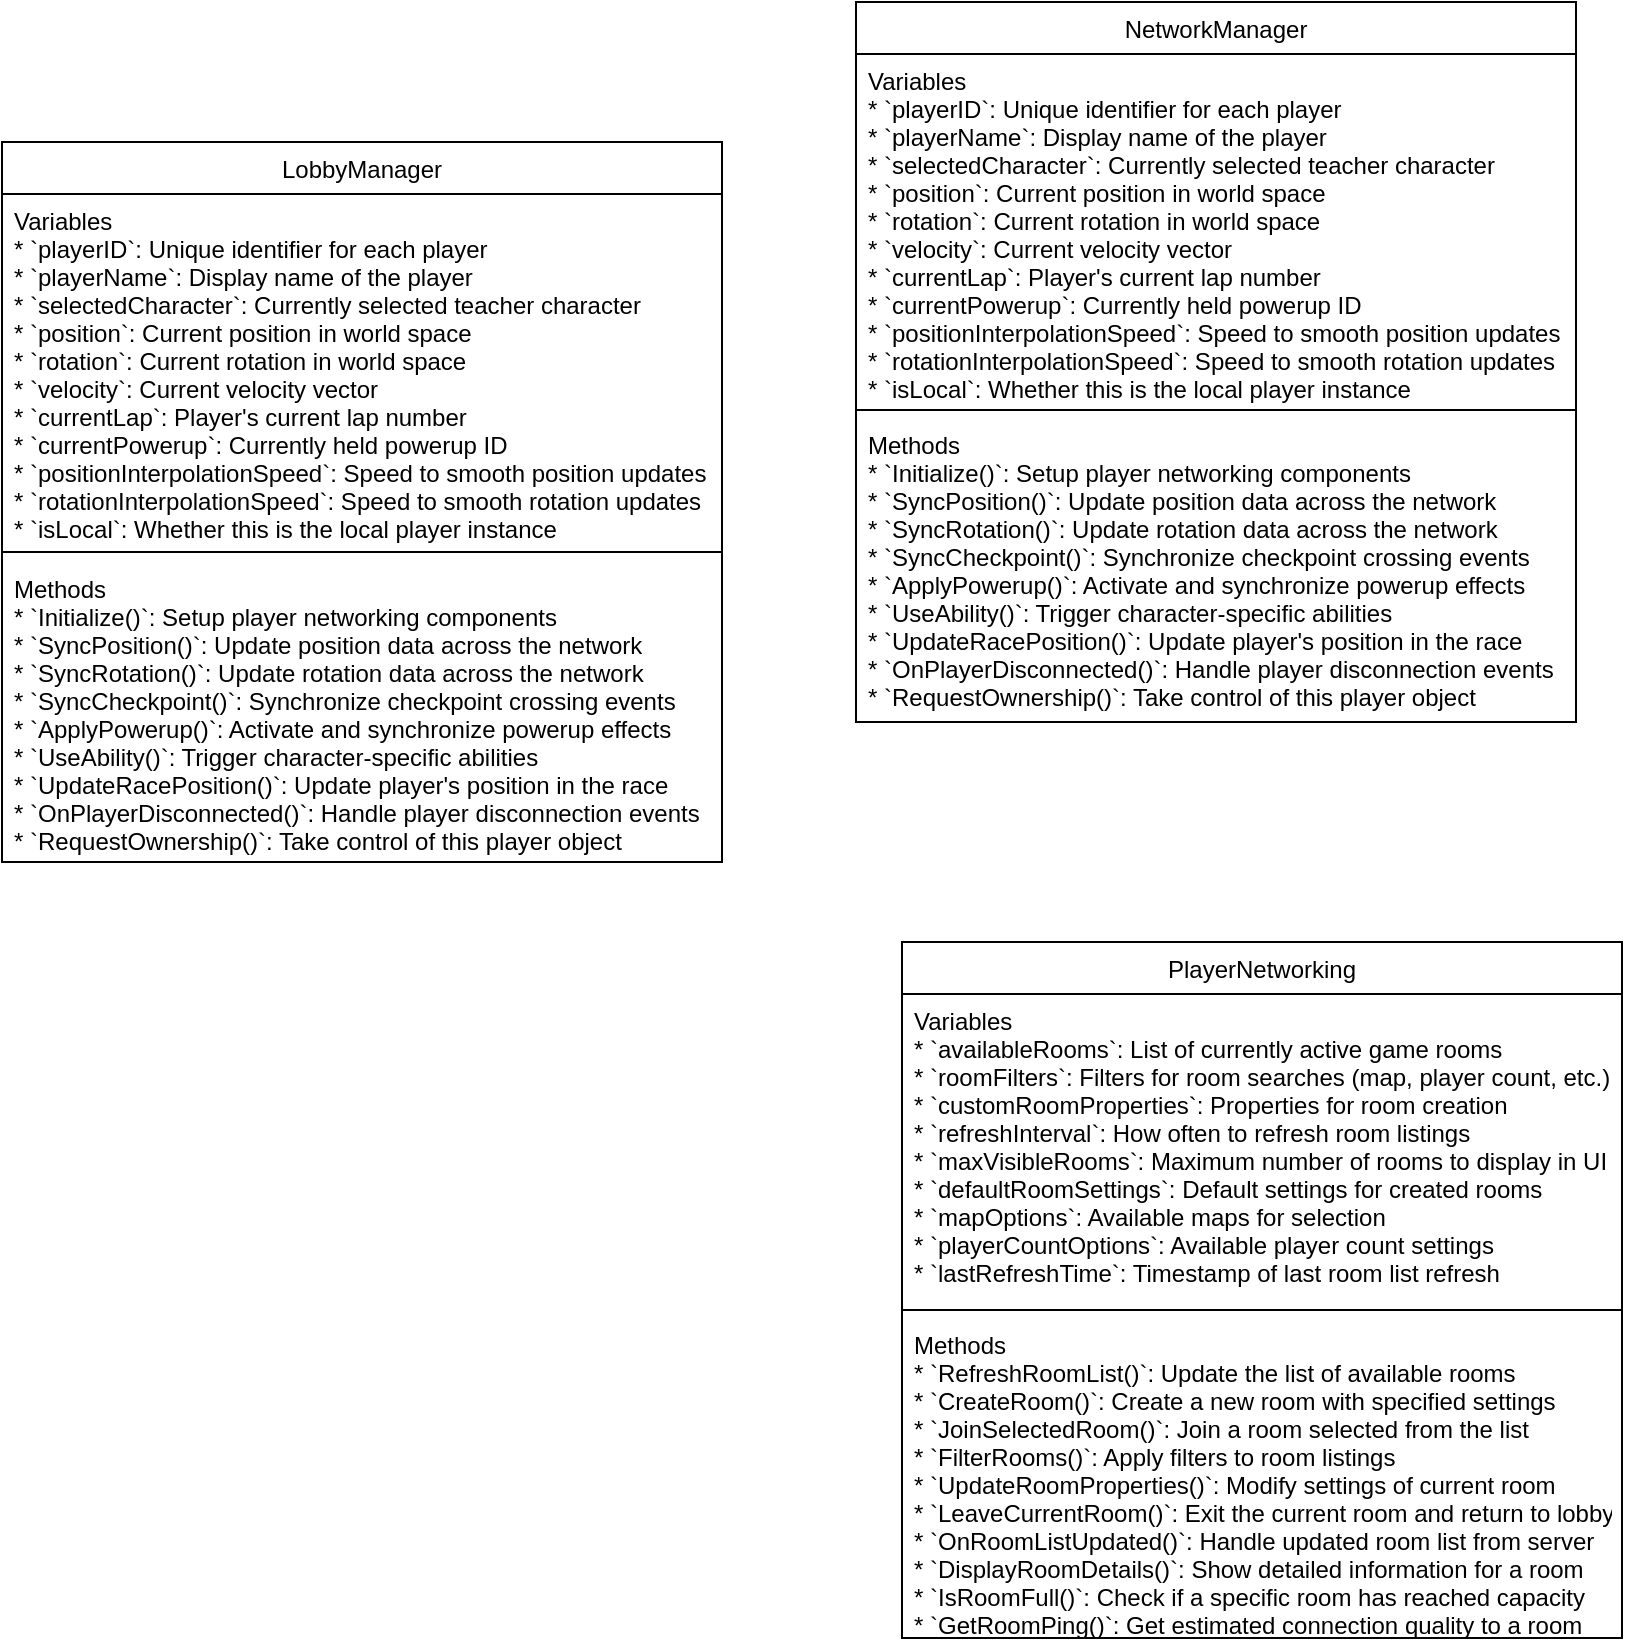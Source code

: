 <mxfile version="26.2.15">
  <diagram id="C5RBs43oDa-KdzZeNtuy" name="Page-1">
    <mxGraphModel dx="1102" dy="689" grid="1" gridSize="10" guides="1" tooltips="1" connect="1" arrows="1" fold="1" page="1" pageScale="1" pageWidth="827" pageHeight="1169" math="0" shadow="0">
      <root>
        <mxCell id="WIyWlLk6GJQsqaUBKTNV-0" />
        <mxCell id="WIyWlLk6GJQsqaUBKTNV-1" parent="WIyWlLk6GJQsqaUBKTNV-0" />
        <mxCell id="zkfFHV4jXpPFQw0GAbJ--0" value="LobbyManager" style="swimlane;fontStyle=0;align=center;verticalAlign=top;childLayout=stackLayout;horizontal=1;startSize=26;horizontalStack=0;resizeParent=1;resizeLast=0;collapsible=1;marginBottom=0;rounded=0;shadow=0;strokeWidth=1;" parent="WIyWlLk6GJQsqaUBKTNV-1" vertex="1">
          <mxGeometry x="100" y="140" width="360" height="360" as="geometry">
            <mxRectangle x="230" y="140" width="160" height="26" as="alternateBounds" />
          </mxGeometry>
        </mxCell>
        <mxCell id="zkfFHV4jXpPFQw0GAbJ--1" value="Variables&#xa;* `playerID`: Unique identifier for each player&#xa;  * `playerName`: Display name of the player&#xa;  * `selectedCharacter`: Currently selected teacher character&#xa;  * `position`: Current position in world space&#xa;  * `rotation`: Current rotation in world space&#xa;  * `velocity`: Current velocity vector&#xa;  * `currentLap`: Player&#39;s current lap number&#xa;  * `currentPowerup`: Currently held powerup ID&#xa;  * `positionInterpolationSpeed`: Speed to smooth position updates&#xa;  * `rotationInterpolationSpeed`: Speed to smooth rotation updates&#xa;  * `isLocal`: Whether this is the local player instance" style="text;align=left;verticalAlign=top;spacingLeft=4;spacingRight=4;overflow=hidden;rotatable=0;points=[[0,0.5],[1,0.5]];portConstraint=eastwest;" parent="zkfFHV4jXpPFQw0GAbJ--0" vertex="1">
          <mxGeometry y="26" width="360" height="174" as="geometry" />
        </mxCell>
        <mxCell id="zkfFHV4jXpPFQw0GAbJ--4" value="" style="line;html=1;strokeWidth=1;align=left;verticalAlign=middle;spacingTop=-1;spacingLeft=3;spacingRight=3;rotatable=0;labelPosition=right;points=[];portConstraint=eastwest;" parent="zkfFHV4jXpPFQw0GAbJ--0" vertex="1">
          <mxGeometry y="200" width="360" height="10" as="geometry" />
        </mxCell>
        <mxCell id="OlkJvnlpji2KM6CuksFg-7" value="Methods&#xa;* `Initialize()`: Setup player networking components&#xa;  * `SyncPosition()`: Update position data across the network&#xa;  * `SyncRotation()`: Update rotation data across the network&#xa;  * `SyncCheckpoint()`: Synchronize checkpoint crossing events&#xa;  * `ApplyPowerup()`: Activate and synchronize powerup effects&#xa;  * `UseAbility()`: Trigger character-specific abilities&#xa;  * `UpdateRacePosition()`: Update player&#39;s position in the race&#xa;  * `OnPlayerDisconnected()`: Handle player disconnection events&#xa;  * `RequestOwnership()`: Take control of this player object" style="text;align=left;verticalAlign=top;spacingLeft=4;spacingRight=4;overflow=hidden;rotatable=0;points=[[0,0.5],[1,0.5]];portConstraint=eastwest;" vertex="1" parent="zkfFHV4jXpPFQw0GAbJ--0">
          <mxGeometry y="210" width="360" height="150" as="geometry" />
        </mxCell>
        <mxCell id="zkfFHV4jXpPFQw0GAbJ--13" value="PlayerNetworking&#xa;" style="swimlane;fontStyle=0;align=center;verticalAlign=top;childLayout=stackLayout;horizontal=1;startSize=26;horizontalStack=0;resizeParent=1;resizeLast=0;collapsible=1;marginBottom=0;rounded=0;shadow=0;strokeWidth=1;" parent="WIyWlLk6GJQsqaUBKTNV-1" vertex="1">
          <mxGeometry x="550" y="540" width="360" height="348" as="geometry">
            <mxRectangle x="340" y="380" width="170" height="26" as="alternateBounds" />
          </mxGeometry>
        </mxCell>
        <mxCell id="zkfFHV4jXpPFQw0GAbJ--14" value="Variables&#xa;* `availableRooms`: List of currently active game rooms&#xa;  * `roomFilters`: Filters for room searches (map, player count, etc.)&#xa;  * `customRoomProperties`: Properties for room creation&#xa;  * `refreshInterval`: How often to refresh room listings&#xa;  * `maxVisibleRooms`: Maximum number of rooms to display in UI&#xa;  * `defaultRoomSettings`: Default settings for created rooms&#xa;  * `mapOptions`: Available maps for selection&#xa;  * `playerCountOptions`: Available player count settings&#xa;  * `lastRefreshTime`: Timestamp of last room list refresh" style="text;align=left;verticalAlign=top;spacingLeft=4;spacingRight=4;overflow=hidden;rotatable=0;points=[[0,0.5],[1,0.5]];portConstraint=eastwest;" parent="zkfFHV4jXpPFQw0GAbJ--13" vertex="1">
          <mxGeometry y="26" width="360" height="154" as="geometry" />
        </mxCell>
        <mxCell id="zkfFHV4jXpPFQw0GAbJ--15" value="" style="line;html=1;strokeWidth=1;align=left;verticalAlign=middle;spacingTop=-1;spacingLeft=3;spacingRight=3;rotatable=0;labelPosition=right;points=[];portConstraint=eastwest;" parent="zkfFHV4jXpPFQw0GAbJ--13" vertex="1">
          <mxGeometry y="180" width="360" height="8" as="geometry" />
        </mxCell>
        <mxCell id="OlkJvnlpji2KM6CuksFg-8" value="Methods&#xa; * `RefreshRoomList()`: Update the list of available rooms&#xa;  * `CreateRoom()`: Create a new room with specified settings&#xa;  * `JoinSelectedRoom()`: Join a room selected from the list&#xa;  * `FilterRooms()`: Apply filters to room listings&#xa;  * `UpdateRoomProperties()`: Modify settings of current room&#xa;  * `LeaveCurrentRoom()`: Exit the current room and return to lobby&#xa;  * `OnRoomListUpdated()`: Handle updated room list from server&#xa;  * `DisplayRoomDetails()`: Show detailed information for a room&#xa;  * `IsRoomFull()`: Check if a specific room has reached capacity&#xa;  * `GetRoomPing()`: Get estimated connection quality to a room&#xa;" style="text;align=left;verticalAlign=top;spacingLeft=4;spacingRight=4;overflow=hidden;rotatable=0;points=[[0,0.5],[1,0.5]];portConstraint=eastwest;" vertex="1" parent="zkfFHV4jXpPFQw0GAbJ--13">
          <mxGeometry y="188" width="360" height="160" as="geometry" />
        </mxCell>
        <mxCell id="zkfFHV4jXpPFQw0GAbJ--17" value="NetworkManager" style="swimlane;fontStyle=0;align=center;verticalAlign=top;childLayout=stackLayout;horizontal=1;startSize=26;horizontalStack=0;resizeParent=1;resizeLast=0;collapsible=1;marginBottom=0;rounded=0;shadow=0;strokeWidth=1;" parent="WIyWlLk6GJQsqaUBKTNV-1" vertex="1">
          <mxGeometry x="527" y="70" width="360" height="360" as="geometry">
            <mxRectangle x="550" y="140" width="160" height="26" as="alternateBounds" />
          </mxGeometry>
        </mxCell>
        <mxCell id="zkfFHV4jXpPFQw0GAbJ--18" value="Variables&#xa;* `playerID`: Unique identifier for each player&#xa;  * `playerName`: Display name of the player&#xa;  * `selectedCharacter`: Currently selected teacher character&#xa;  * `position`: Current position in world space&#xa;  * `rotation`: Current rotation in world space&#xa;  * `velocity`: Current velocity vector&#xa;  * `currentLap`: Player&#39;s current lap number&#xa;  * `currentPowerup`: Currently held powerup ID&#xa;  * `positionInterpolationSpeed`: Speed to smooth position updates&#xa;  * `rotationInterpolationSpeed`: Speed to smooth rotation updates&#xa;  * `isLocal`: Whether this is the local player instance" style="text;align=left;verticalAlign=top;spacingLeft=4;spacingRight=4;overflow=hidden;rotatable=0;points=[[0,0.5],[1,0.5]];portConstraint=eastwest;" parent="zkfFHV4jXpPFQw0GAbJ--17" vertex="1">
          <mxGeometry y="26" width="360" height="174" as="geometry" />
        </mxCell>
        <mxCell id="zkfFHV4jXpPFQw0GAbJ--23" value="" style="line;html=1;strokeWidth=1;align=left;verticalAlign=middle;spacingTop=-1;spacingLeft=3;spacingRight=3;rotatable=0;labelPosition=right;points=[];portConstraint=eastwest;" parent="zkfFHV4jXpPFQw0GAbJ--17" vertex="1">
          <mxGeometry y="200" width="360" height="8" as="geometry" />
        </mxCell>
        <mxCell id="OlkJvnlpji2KM6CuksFg-4" value="Methods&#xa;* `Initialize()`: Setup player networking components&#xa;  * `SyncPosition()`: Update position data across the network&#xa;  * `SyncRotation()`: Update rotation data across the network&#xa;  * `SyncCheckpoint()`: Synchronize checkpoint crossing events&#xa;  * `ApplyPowerup()`: Activate and synchronize powerup effects&#xa;  * `UseAbility()`: Trigger character-specific abilities&#xa;  * `UpdateRacePosition()`: Update player&#39;s position in the race&#xa;  * `OnPlayerDisconnected()`: Handle player disconnection events&#xa;  * `RequestOwnership()`: Take control of this player object" style="text;align=left;verticalAlign=top;spacingLeft=4;spacingRight=4;overflow=hidden;rotatable=0;points=[[0,0.5],[1,0.5]];portConstraint=eastwest;" vertex="1" parent="zkfFHV4jXpPFQw0GAbJ--17">
          <mxGeometry y="208" width="360" height="152" as="geometry" />
        </mxCell>
      </root>
    </mxGraphModel>
  </diagram>
</mxfile>
